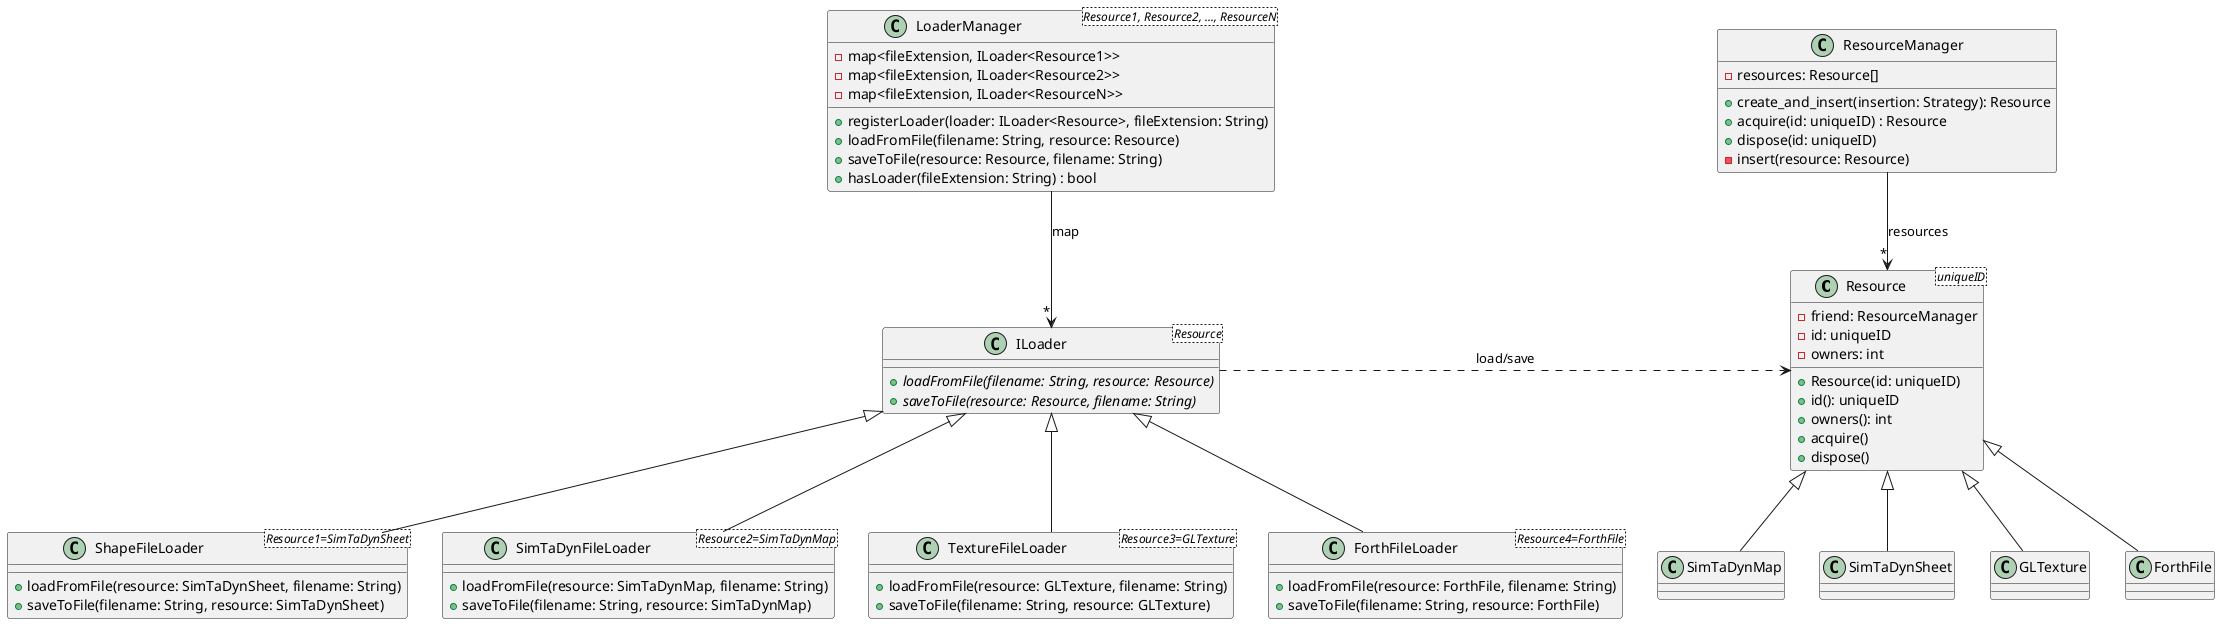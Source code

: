@startuml

class Resource<uniqueID> {
-friend: ResourceManager
-id: uniqueID
-owners: int
+Resource(id: uniqueID)
+id(): uniqueID
+owners(): int
+acquire()
+dispose()
}

class ResourceManager {
-resources: Resource[]
+create_and_insert(insertion: Strategy): Resource
+acquire(id: uniqueID) : Resource
+dispose(id: uniqueID)
-insert(resource: Resource)
}

ResourceManager --> "*" Resource: resources

class ILoader<Resource> {
+{abstract} loadFromFile(filename: String, resource: Resource)
+{abstract} saveToFile(resource: Resource, filename: String)
}

class LoaderManager<Resource1, Resource2, ..., ResourceN> {
-map<fileExtension, ILoader<Resource1>>
-map<fileExtension, ILoader<Resource2>>
-map<fileExtension, ILoader<ResourceN>>
+registerLoader(loader: ILoader<Resource>, fileExtension: String)
+loadFromFile(filename: String, resource: Resource)
+saveToFile(resource: Resource, filename: String)
+hasLoader(fileExtension: String) : bool
}

class ShapeFileLoader<Resource1=SimTaDynSheet> {
+loadFromFile(resource: SimTaDynSheet, filename: String)
+saveToFile(filename: String, resource: SimTaDynSheet)
}

class SimTaDynFileLoader<Resource2=SimTaDynMap> {
+loadFromFile(resource: SimTaDynMap, filename: String)
+saveToFile(filename: String, resource: SimTaDynMap)
}

class TextureFileLoader<Resource3=GLTexture> {
+loadFromFile(resource: GLTexture, filename: String)
+saveToFile(filename: String, resource: GLTexture)
}

class ForthFileLoader<Resource4=ForthFile> {
+loadFromFile(resource: ForthFile, filename: String)
+saveToFile(filename: String, resource: ForthFile)
}

LoaderManager --> "*" ILoader: map
ILoader .> Resource: load/save
ILoader <|-- SimTaDynFileLoader
ILoader <|-- ShapeFileLoader
ILoader <|-- TextureFileLoader
ILoader <|-- ForthFileLoader

Resource <|-- SimTaDynMap
Resource <|-- SimTaDynSheet
Resource <|-- GLTexture
Resource <|-- ForthFile

@enduml
